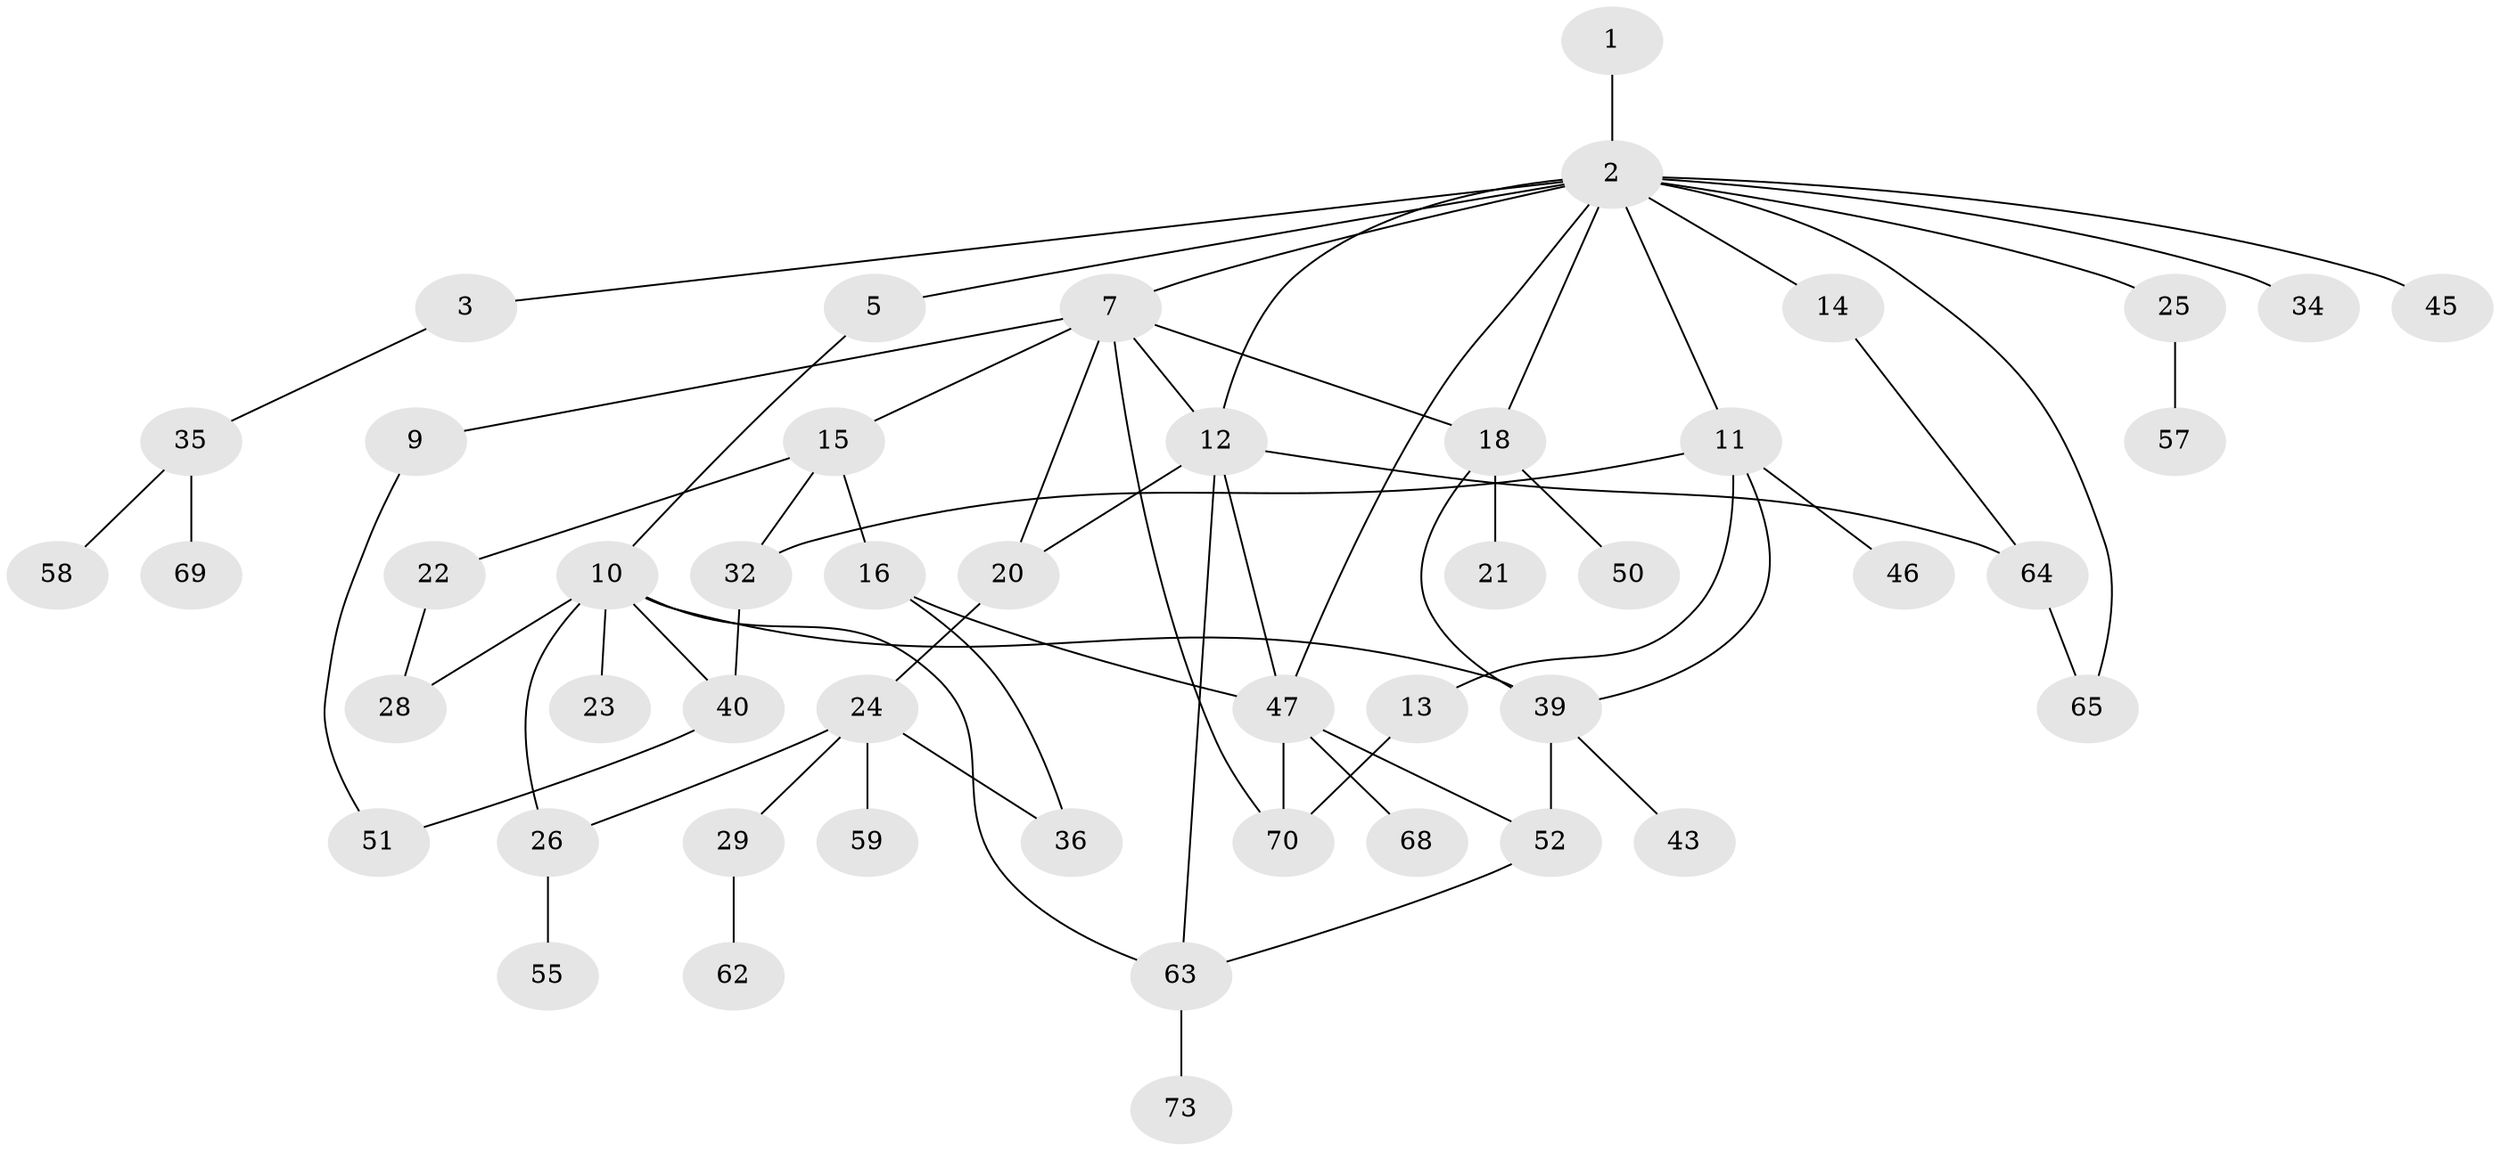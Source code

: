 // original degree distribution, {1: 0.24675324675324675, 8: 0.012987012987012988, 2: 0.37662337662337664, 7: 0.012987012987012988, 4: 0.11688311688311688, 5: 0.03896103896103896, 3: 0.16883116883116883, 6: 0.025974025974025976}
// Generated by graph-tools (version 1.1) at 2025/41/03/06/25 10:41:28]
// undirected, 48 vertices, 67 edges
graph export_dot {
graph [start="1"]
  node [color=gray90,style=filled];
  1;
  2 [super="+4"];
  3;
  5 [super="+6"];
  7 [super="+8"];
  9 [super="+48"];
  10 [super="+56"];
  11 [super="+30"];
  12 [super="+31"];
  13 [super="+53"];
  14 [super="+38"];
  15 [super="+19"];
  16 [super="+17"];
  18 [super="+27"];
  20 [super="+37"];
  21 [super="+72"];
  22;
  23;
  24 [super="+60"];
  25 [super="+44"];
  26 [super="+33"];
  28 [super="+49"];
  29;
  32;
  34;
  35 [super="+41"];
  36 [super="+71"];
  39 [super="+75"];
  40 [super="+42"];
  43;
  45;
  46 [super="+54"];
  47 [super="+67"];
  50;
  51;
  52 [super="+66"];
  55 [super="+76"];
  57 [super="+61"];
  58;
  59;
  62;
  63 [super="+77"];
  64 [super="+74"];
  65;
  68;
  69;
  70;
  73;
  1 -- 2;
  2 -- 3;
  2 -- 5;
  2 -- 7;
  2 -- 11;
  2 -- 25;
  2 -- 34;
  2 -- 65;
  2 -- 12;
  2 -- 45;
  2 -- 14;
  2 -- 47;
  2 -- 18;
  3 -- 35;
  5 -- 10;
  7 -- 70;
  7 -- 12;
  7 -- 18;
  7 -- 20;
  7 -- 9;
  7 -- 15;
  9 -- 51;
  10 -- 23;
  10 -- 26;
  10 -- 28;
  10 -- 63;
  10 -- 40;
  10 -- 39;
  11 -- 13;
  11 -- 46;
  11 -- 32;
  11 -- 39;
  12 -- 64;
  12 -- 47;
  12 -- 63;
  12 -- 20;
  13 -- 70;
  14 -- 64;
  15 -- 16;
  15 -- 32;
  15 -- 22;
  16 -- 47;
  16 -- 36;
  18 -- 21;
  18 -- 50;
  18 -- 39;
  20 -- 24;
  22 -- 28;
  24 -- 29;
  24 -- 36;
  24 -- 59;
  24 -- 26;
  25 -- 57;
  26 -- 55 [weight=2];
  29 -- 62;
  32 -- 40;
  35 -- 58;
  35 -- 69;
  39 -- 43;
  39 -- 52;
  40 -- 51;
  47 -- 52;
  47 -- 68;
  47 -- 70;
  52 -- 63;
  63 -- 73;
  64 -- 65;
}
